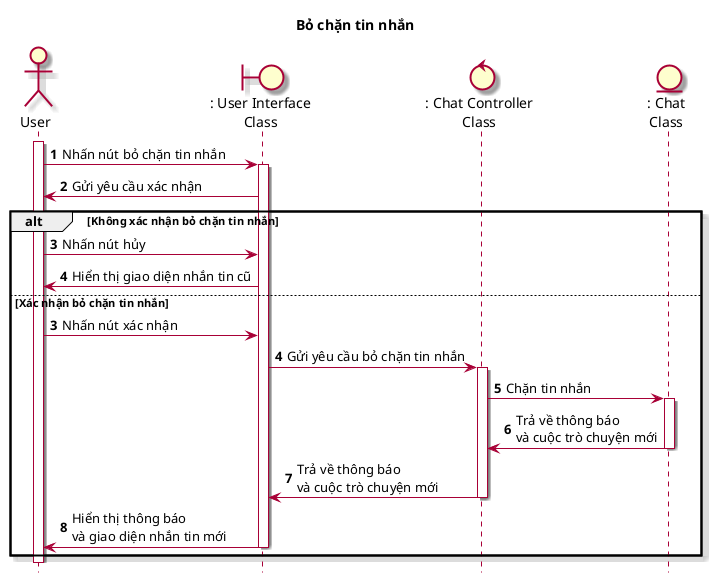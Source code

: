 @startuml SeqBoChanTinNhan

skin rose
hide footbox
title Bỏ chặn tin nhắn

actor User as user
boundary ": User Interface\nClass" as userInterface
control ": Chat Controller\nClass" as chatController
entity ": Chat\nClass" as chat

autonumber
user++
user -> userInterface++: Nhấn nút bỏ chặn tin nhắn
userInterface -> user: Gửi yêu cầu xác nhận
alt Không xác nhận bỏ chặn tin nhắn
    user -> userInterface: Nhấn nút hủy
    userInterface -> user: Hiển thị giao diện nhắn tin cũ
else Xác nhận bỏ chặn tin nhắn
    autonumber 3
    user -> userInterface: Nhấn nút xác nhận
    userInterface -> chatController++: Gửi yêu cầu bỏ chặn tin nhắn
    chatController -> chat++: Chặn tin nhắn
    chat -> chatController--: Trả về thông báo \nvà cuộc trò chuyện mới
    chatController -> userInterface--: Trả về thông báo\nvà cuộc trò chuyện mới
    userInterface -> user--: Hiển thị thông báo\nvà giao diện nhắn tin mới
end
user--

@enduml